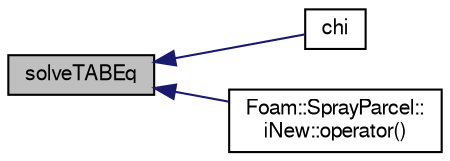 digraph "solveTABEq"
{
  bgcolor="transparent";
  edge [fontname="FreeSans",fontsize="10",labelfontname="FreeSans",labelfontsize="10"];
  node [fontname="FreeSans",fontsize="10",shape=record];
  rankdir="LR";
  Node455 [label="solveTABEq",height=0.2,width=0.4,color="black", fillcolor="grey75", style="filled", fontcolor="black"];
  Node455 -> Node456 [dir="back",color="midnightblue",fontsize="10",style="solid",fontname="FreeSans"];
  Node456 [label="chi",height=0.2,width=0.4,color="black",URL="$a24534.html#a8de5b1fcaf51563453f97293aa5e7e93"];
  Node455 -> Node457 [dir="back",color="midnightblue",fontsize="10",style="solid",fontname="FreeSans"];
  Node457 [label="Foam::SprayParcel::\liNew::operator()",height=0.2,width=0.4,color="black",URL="$a24542.html#a91088952f4c10fdcd976f75ea537a07a"];
}
